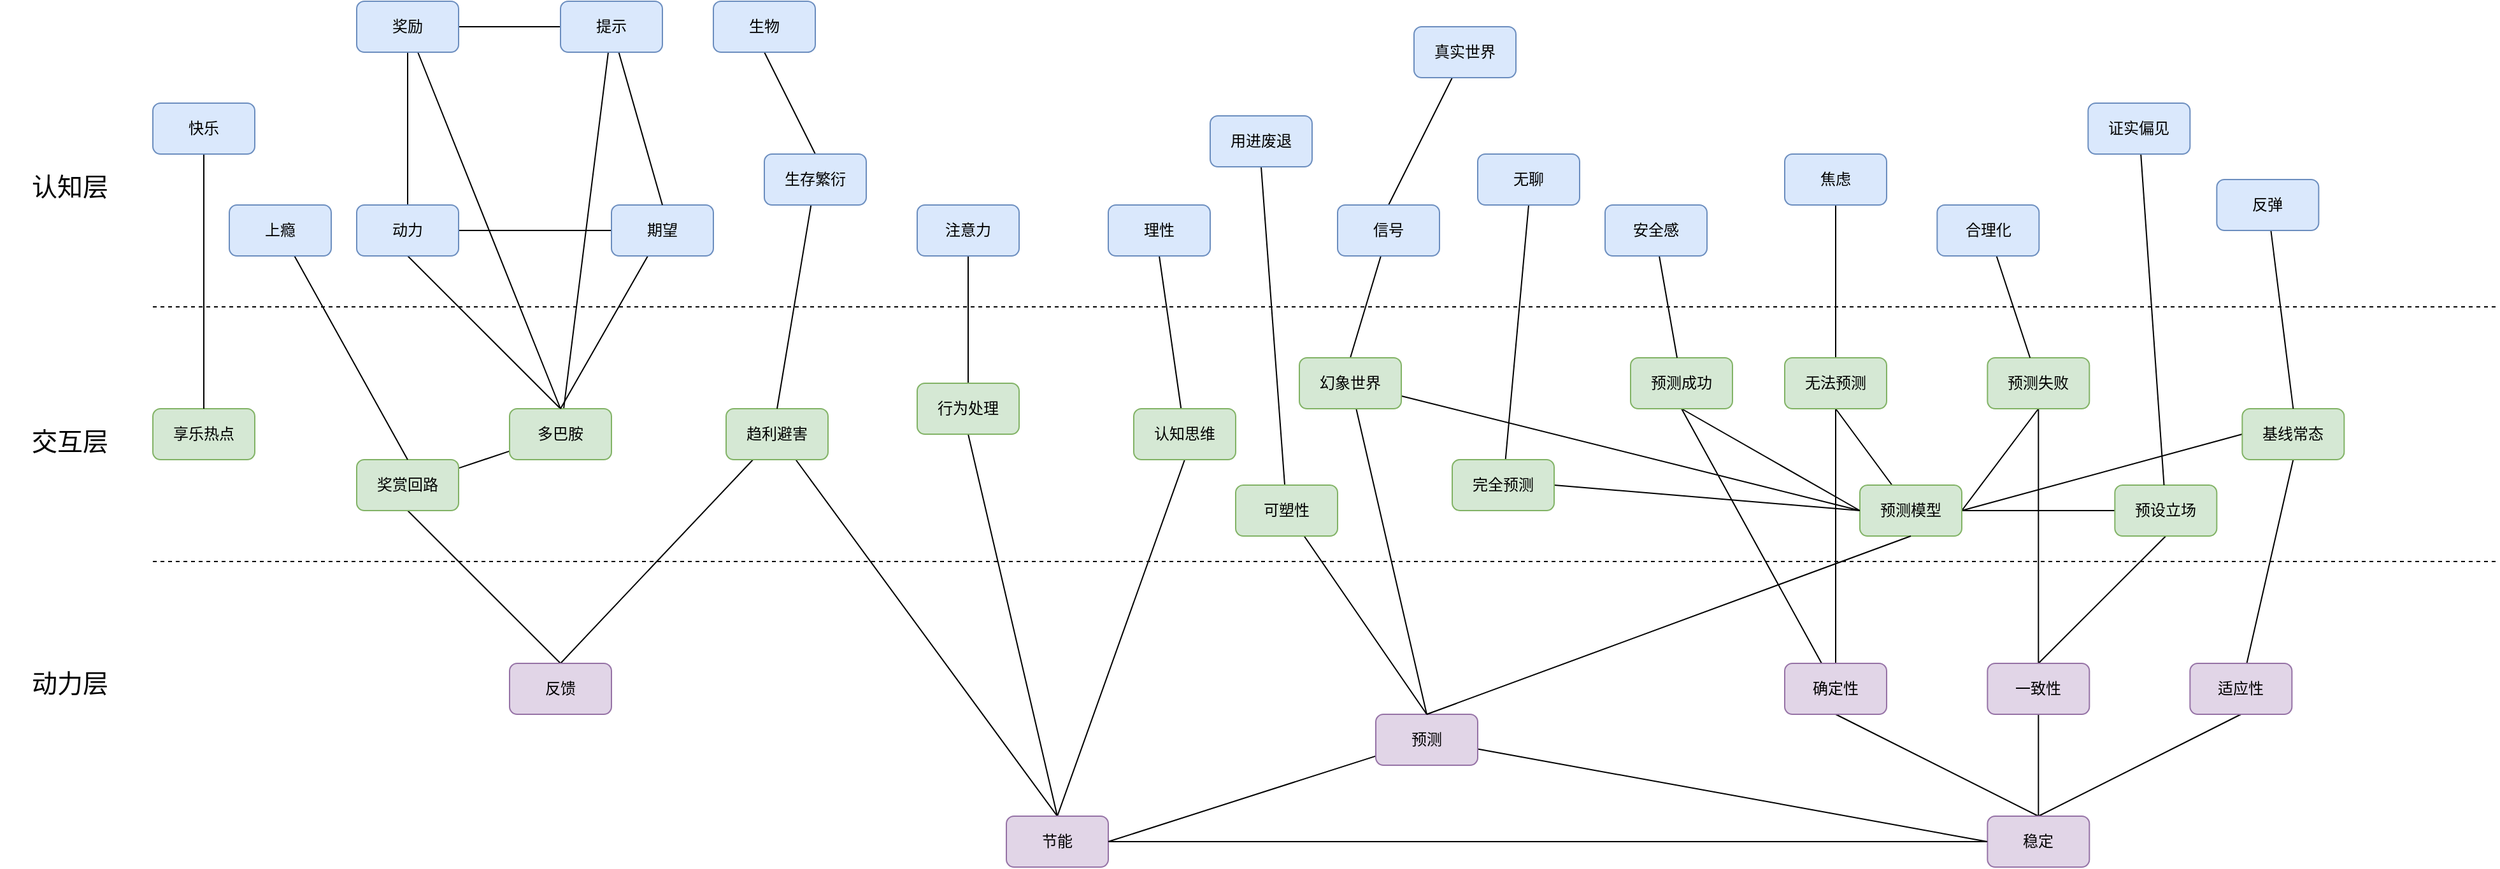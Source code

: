 <mxfile version="23.1.1" type="github">
  <diagram name="第 1 页" id="S1ESDCBF1DzJsObu27Jt">
    <mxGraphModel dx="2390" dy="1243" grid="1" gridSize="10" guides="1" tooltips="1" connect="1" arrows="1" fold="1" page="1" pageScale="1" pageWidth="827" pageHeight="1169" math="0" shadow="0">
      <root>
        <mxCell id="0" />
        <mxCell id="1" parent="0" />
        <mxCell id="J_500TB361rXNfJ9Qsu5-1" value="" style="endArrow=none;dashed=1;html=1;rounded=0;" edge="1" parent="1">
          <mxGeometry width="50" height="50" relative="1" as="geometry">
            <mxPoint x="160" y="440" as="sourcePoint" />
            <mxPoint x="2000" y="440" as="targetPoint" />
          </mxGeometry>
        </mxCell>
        <mxCell id="J_500TB361rXNfJ9Qsu5-2" value="" style="endArrow=none;dashed=1;html=1;rounded=0;" edge="1" parent="1">
          <mxGeometry width="50" height="50" relative="1" as="geometry">
            <mxPoint x="160" y="640" as="sourcePoint" />
            <mxPoint x="2000" y="640" as="targetPoint" />
          </mxGeometry>
        </mxCell>
        <mxCell id="J_500TB361rXNfJ9Qsu5-3" value="认知层" style="text;html=1;strokeColor=none;fillColor=none;align=center;verticalAlign=middle;whiteSpace=wrap;rounded=0;fontSize=20;" vertex="1" parent="1">
          <mxGeometry x="40" y="330" width="110" height="30" as="geometry" />
        </mxCell>
        <mxCell id="J_500TB361rXNfJ9Qsu5-4" value="交互层" style="text;html=1;strokeColor=none;fillColor=none;align=center;verticalAlign=middle;whiteSpace=wrap;rounded=0;fontSize=20;" vertex="1" parent="1">
          <mxGeometry x="40" y="530" width="110" height="30" as="geometry" />
        </mxCell>
        <mxCell id="J_500TB361rXNfJ9Qsu5-5" value="动力层" style="text;html=1;strokeColor=none;fillColor=none;align=center;verticalAlign=middle;whiteSpace=wrap;rounded=0;fontSize=20;" vertex="1" parent="1">
          <mxGeometry x="40" y="720" width="110" height="30" as="geometry" />
        </mxCell>
        <mxCell id="J_500TB361rXNfJ9Qsu5-52" style="edgeStyle=none;shape=connector;rounded=0;orthogonalLoop=1;jettySize=auto;html=1;entryX=0.5;entryY=0;entryDx=0;entryDy=0;labelBackgroundColor=default;strokeColor=default;align=center;verticalAlign=middle;fontFamily=Helvetica;fontSize=11;fontColor=default;endArrow=none;endFill=0;" edge="1" parent="1" source="J_500TB361rXNfJ9Qsu5-18" target="J_500TB361rXNfJ9Qsu5-50">
          <mxGeometry relative="1" as="geometry" />
        </mxCell>
        <mxCell id="J_500TB361rXNfJ9Qsu5-86" style="edgeStyle=none;shape=connector;rounded=0;orthogonalLoop=1;jettySize=auto;html=1;entryX=0.5;entryY=0;entryDx=0;entryDy=0;labelBackgroundColor=default;strokeColor=default;align=center;verticalAlign=middle;fontFamily=Helvetica;fontSize=11;fontColor=default;endArrow=none;endFill=0;" edge="1" parent="1" source="J_500TB361rXNfJ9Qsu5-18" target="J_500TB361rXNfJ9Qsu5-80">
          <mxGeometry relative="1" as="geometry" />
        </mxCell>
        <mxCell id="J_500TB361rXNfJ9Qsu5-18" value="趋利避害" style="rounded=1;whiteSpace=wrap;html=1;fillColor=#d5e8d4;strokeColor=#82b366;" vertex="1" parent="1">
          <mxGeometry x="610" y="520" width="80" height="40" as="geometry" />
        </mxCell>
        <mxCell id="J_500TB361rXNfJ9Qsu5-44" style="rounded=0;orthogonalLoop=1;jettySize=auto;html=1;entryX=0.5;entryY=0;entryDx=0;entryDy=0;endArrow=none;endFill=0;exitX=0.5;exitY=1;exitDx=0;exitDy=0;" edge="1" parent="1" source="J_500TB361rXNfJ9Qsu5-19" target="J_500TB361rXNfJ9Qsu5-43">
          <mxGeometry relative="1" as="geometry" />
        </mxCell>
        <mxCell id="J_500TB361rXNfJ9Qsu5-19" value="生物" style="rounded=1;whiteSpace=wrap;html=1;fillColor=#dae8fc;strokeColor=#6c8ebf;" vertex="1" parent="1">
          <mxGeometry x="600" y="200" width="80" height="40" as="geometry" />
        </mxCell>
        <mxCell id="J_500TB361rXNfJ9Qsu5-46" style="edgeStyle=none;shape=connector;rounded=0;orthogonalLoop=1;jettySize=auto;html=1;entryX=0.5;entryY=0;entryDx=0;entryDy=0;labelBackgroundColor=default;strokeColor=default;align=center;verticalAlign=middle;fontFamily=Helvetica;fontSize=11;fontColor=default;endArrow=none;endFill=0;" edge="1" parent="1" source="J_500TB361rXNfJ9Qsu5-43" target="J_500TB361rXNfJ9Qsu5-18">
          <mxGeometry relative="1" as="geometry" />
        </mxCell>
        <mxCell id="J_500TB361rXNfJ9Qsu5-43" value="生存繁衍" style="rounded=1;whiteSpace=wrap;html=1;fillColor=#dae8fc;strokeColor=#6c8ebf;" vertex="1" parent="1">
          <mxGeometry x="640" y="320" width="80" height="40" as="geometry" />
        </mxCell>
        <mxCell id="J_500TB361rXNfJ9Qsu5-56" style="edgeStyle=none;shape=connector;rounded=0;orthogonalLoop=1;jettySize=auto;html=1;labelBackgroundColor=default;strokeColor=default;align=center;verticalAlign=middle;fontFamily=Helvetica;fontSize=11;fontColor=default;endArrow=none;endFill=0;exitX=0.5;exitY=0;exitDx=0;exitDy=0;entryX=0.5;entryY=1;entryDx=0;entryDy=0;" edge="1" parent="1" source="J_500TB361rXNfJ9Qsu5-50" target="J_500TB361rXNfJ9Qsu5-78">
          <mxGeometry relative="1" as="geometry">
            <mxPoint x="860" y="560" as="targetPoint" />
          </mxGeometry>
        </mxCell>
        <mxCell id="J_500TB361rXNfJ9Qsu5-57" style="edgeStyle=none;shape=connector;rounded=0;orthogonalLoop=1;jettySize=auto;html=1;entryX=0.5;entryY=1;entryDx=0;entryDy=0;labelBackgroundColor=default;strokeColor=default;align=center;verticalAlign=middle;fontFamily=Helvetica;fontSize=11;fontColor=default;endArrow=none;endFill=0;exitX=0.5;exitY=0;exitDx=0;exitDy=0;" edge="1" parent="1" source="J_500TB361rXNfJ9Qsu5-50" target="J_500TB361rXNfJ9Qsu5-55">
          <mxGeometry relative="1" as="geometry" />
        </mxCell>
        <mxCell id="J_500TB361rXNfJ9Qsu5-131" style="edgeStyle=none;shape=connector;rounded=0;orthogonalLoop=1;jettySize=auto;html=1;entryX=0;entryY=0.5;entryDx=0;entryDy=0;labelBackgroundColor=default;strokeColor=default;align=center;verticalAlign=middle;fontFamily=Helvetica;fontSize=11;fontColor=default;endArrow=none;endFill=0;" edge="1" parent="1" source="J_500TB361rXNfJ9Qsu5-50" target="J_500TB361rXNfJ9Qsu5-92">
          <mxGeometry relative="1" as="geometry" />
        </mxCell>
        <mxCell id="J_500TB361rXNfJ9Qsu5-50" value="节能" style="rounded=1;whiteSpace=wrap;html=1;fillColor=#e1d5e7;strokeColor=#9673a6;" vertex="1" parent="1">
          <mxGeometry x="830" y="840" width="80" height="40" as="geometry" />
        </mxCell>
        <mxCell id="J_500TB361rXNfJ9Qsu5-91" style="edgeStyle=none;shape=connector;rounded=0;orthogonalLoop=1;jettySize=auto;html=1;entryX=0.5;entryY=1;entryDx=0;entryDy=0;labelBackgroundColor=default;strokeColor=default;align=center;verticalAlign=middle;fontFamily=Helvetica;fontSize=11;fontColor=default;endArrow=none;endFill=0;" edge="1" parent="1" source="J_500TB361rXNfJ9Qsu5-55" target="J_500TB361rXNfJ9Qsu5-90">
          <mxGeometry relative="1" as="geometry" />
        </mxCell>
        <mxCell id="J_500TB361rXNfJ9Qsu5-55" value="认知思维" style="rounded=1;whiteSpace=wrap;html=1;fillColor=#d5e8d4;strokeColor=#82b366;" vertex="1" parent="1">
          <mxGeometry x="930" y="520" width="80" height="40" as="geometry" />
        </mxCell>
        <mxCell id="J_500TB361rXNfJ9Qsu5-89" style="edgeStyle=none;shape=connector;rounded=0;orthogonalLoop=1;jettySize=auto;html=1;labelBackgroundColor=default;strokeColor=default;align=center;verticalAlign=middle;fontFamily=Helvetica;fontSize=11;fontColor=default;endArrow=none;endFill=0;" edge="1" parent="1" source="J_500TB361rXNfJ9Qsu5-78" target="J_500TB361rXNfJ9Qsu5-88">
          <mxGeometry relative="1" as="geometry" />
        </mxCell>
        <mxCell id="J_500TB361rXNfJ9Qsu5-78" value="行为处理" style="rounded=1;whiteSpace=wrap;html=1;fillColor=#d5e8d4;strokeColor=#82b366;" vertex="1" parent="1">
          <mxGeometry x="760" y="500" width="80" height="40" as="geometry" />
        </mxCell>
        <mxCell id="J_500TB361rXNfJ9Qsu5-83" style="edgeStyle=none;shape=connector;rounded=0;orthogonalLoop=1;jettySize=auto;html=1;entryX=0.5;entryY=1;entryDx=0;entryDy=0;labelBackgroundColor=default;strokeColor=default;align=center;verticalAlign=middle;fontFamily=Helvetica;fontSize=11;fontColor=default;endArrow=none;endFill=0;exitX=0.5;exitY=0;exitDx=0;exitDy=0;" edge="1" parent="1" source="J_500TB361rXNfJ9Qsu5-80" target="J_500TB361rXNfJ9Qsu5-82">
          <mxGeometry relative="1" as="geometry" />
        </mxCell>
        <mxCell id="J_500TB361rXNfJ9Qsu5-80" value="反馈" style="rounded=1;whiteSpace=wrap;html=1;fillColor=#e1d5e7;strokeColor=#9673a6;" vertex="1" parent="1">
          <mxGeometry x="440" y="720" width="80" height="40" as="geometry" />
        </mxCell>
        <mxCell id="J_500TB361rXNfJ9Qsu5-165" style="edgeStyle=none;shape=connector;rounded=0;orthogonalLoop=1;jettySize=auto;html=1;labelBackgroundColor=default;strokeColor=default;align=center;verticalAlign=middle;fontFamily=Helvetica;fontSize=11;fontColor=default;endArrow=none;endFill=0;" edge="1" parent="1" source="J_500TB361rXNfJ9Qsu5-82" target="J_500TB361rXNfJ9Qsu5-84">
          <mxGeometry relative="1" as="geometry" />
        </mxCell>
        <mxCell id="J_500TB361rXNfJ9Qsu5-82" value="奖赏回路" style="rounded=1;whiteSpace=wrap;html=1;fillColor=#d5e8d4;strokeColor=#82b366;" vertex="1" parent="1">
          <mxGeometry x="320" y="560" width="80" height="40" as="geometry" />
        </mxCell>
        <mxCell id="J_500TB361rXNfJ9Qsu5-154" style="edgeStyle=none;shape=connector;rounded=0;orthogonalLoop=1;jettySize=auto;html=1;entryX=0.5;entryY=1;entryDx=0;entryDy=0;labelBackgroundColor=default;strokeColor=default;align=center;verticalAlign=middle;fontFamily=Helvetica;fontSize=11;fontColor=default;endArrow=none;endFill=0;exitX=0.5;exitY=0;exitDx=0;exitDy=0;" edge="1" parent="1" source="J_500TB361rXNfJ9Qsu5-84" target="J_500TB361rXNfJ9Qsu5-152">
          <mxGeometry relative="1" as="geometry">
            <mxPoint x="520" y="520" as="sourcePoint" />
          </mxGeometry>
        </mxCell>
        <mxCell id="J_500TB361rXNfJ9Qsu5-168" style="edgeStyle=none;shape=connector;rounded=0;orthogonalLoop=1;jettySize=auto;html=1;labelBackgroundColor=default;strokeColor=default;align=center;verticalAlign=middle;fontFamily=Helvetica;fontSize=11;fontColor=default;endArrow=none;endFill=0;" edge="1" parent="1" source="J_500TB361rXNfJ9Qsu5-84" target="J_500TB361rXNfJ9Qsu5-166">
          <mxGeometry relative="1" as="geometry" />
        </mxCell>
        <mxCell id="J_500TB361rXNfJ9Qsu5-84" value="多巴胺" style="rounded=1;whiteSpace=wrap;html=1;fillColor=#d5e8d4;strokeColor=#82b366;" vertex="1" parent="1">
          <mxGeometry x="440" y="520" width="80" height="40" as="geometry" />
        </mxCell>
        <mxCell id="J_500TB361rXNfJ9Qsu5-88" value="注意力" style="rounded=1;whiteSpace=wrap;html=1;fillColor=#dae8fc;strokeColor=#6c8ebf;" vertex="1" parent="1">
          <mxGeometry x="760" y="360" width="80" height="40" as="geometry" />
        </mxCell>
        <mxCell id="J_500TB361rXNfJ9Qsu5-90" value="理性" style="rounded=1;whiteSpace=wrap;html=1;fillColor=#dae8fc;strokeColor=#6c8ebf;" vertex="1" parent="1">
          <mxGeometry x="910" y="360" width="80" height="40" as="geometry" />
        </mxCell>
        <mxCell id="J_500TB361rXNfJ9Qsu5-98" style="edgeStyle=none;shape=connector;rounded=0;orthogonalLoop=1;jettySize=auto;html=1;labelBackgroundColor=default;strokeColor=default;align=center;verticalAlign=middle;fontFamily=Helvetica;fontSize=11;fontColor=default;endArrow=none;endFill=0;" edge="1" parent="1" source="J_500TB361rXNfJ9Qsu5-92" target="J_500TB361rXNfJ9Qsu5-96">
          <mxGeometry relative="1" as="geometry" />
        </mxCell>
        <mxCell id="J_500TB361rXNfJ9Qsu5-99" style="edgeStyle=none;shape=connector;rounded=0;orthogonalLoop=1;jettySize=auto;html=1;entryX=0.5;entryY=1;entryDx=0;entryDy=0;labelBackgroundColor=default;strokeColor=default;align=center;verticalAlign=middle;fontFamily=Helvetica;fontSize=11;fontColor=default;endArrow=none;endFill=0;exitX=0.5;exitY=0;exitDx=0;exitDy=0;" edge="1" parent="1" source="J_500TB361rXNfJ9Qsu5-92" target="J_500TB361rXNfJ9Qsu5-95">
          <mxGeometry relative="1" as="geometry" />
        </mxCell>
        <mxCell id="J_500TB361rXNfJ9Qsu5-100" style="edgeStyle=none;shape=connector;rounded=0;orthogonalLoop=1;jettySize=auto;html=1;entryX=0.5;entryY=1;entryDx=0;entryDy=0;labelBackgroundColor=default;strokeColor=default;align=center;verticalAlign=middle;fontFamily=Helvetica;fontSize=11;fontColor=default;endArrow=none;endFill=0;exitX=0.5;exitY=0;exitDx=0;exitDy=0;" edge="1" parent="1" source="J_500TB361rXNfJ9Qsu5-92" target="J_500TB361rXNfJ9Qsu5-97">
          <mxGeometry relative="1" as="geometry" />
        </mxCell>
        <mxCell id="J_500TB361rXNfJ9Qsu5-92" value="稳定" style="rounded=1;whiteSpace=wrap;html=1;fillColor=#e1d5e7;strokeColor=#9673a6;" vertex="1" parent="1">
          <mxGeometry x="1600.17" y="840" width="80" height="40" as="geometry" />
        </mxCell>
        <mxCell id="J_500TB361rXNfJ9Qsu5-108" style="edgeStyle=none;shape=connector;rounded=0;orthogonalLoop=1;jettySize=auto;html=1;entryX=0.5;entryY=1;entryDx=0;entryDy=0;labelBackgroundColor=default;strokeColor=default;align=center;verticalAlign=middle;fontFamily=Helvetica;fontSize=11;fontColor=default;endArrow=none;endFill=0;" edge="1" parent="1" source="J_500TB361rXNfJ9Qsu5-95" target="J_500TB361rXNfJ9Qsu5-105">
          <mxGeometry relative="1" as="geometry" />
        </mxCell>
        <mxCell id="J_500TB361rXNfJ9Qsu5-112" style="edgeStyle=none;shape=connector;rounded=0;orthogonalLoop=1;jettySize=auto;html=1;entryX=0.5;entryY=1;entryDx=0;entryDy=0;labelBackgroundColor=default;strokeColor=default;align=center;verticalAlign=middle;fontFamily=Helvetica;fontSize=11;fontColor=default;endArrow=none;endFill=0;exitX=0.5;exitY=0;exitDx=0;exitDy=0;" edge="1" parent="1" source="J_500TB361rXNfJ9Qsu5-95" target="J_500TB361rXNfJ9Qsu5-106">
          <mxGeometry relative="1" as="geometry" />
        </mxCell>
        <mxCell id="J_500TB361rXNfJ9Qsu5-95" value="确定性" style="rounded=1;whiteSpace=wrap;html=1;fillColor=#e1d5e7;strokeColor=#9673a6;" vertex="1" parent="1">
          <mxGeometry x="1441" y="720" width="80" height="40" as="geometry" />
        </mxCell>
        <mxCell id="J_500TB361rXNfJ9Qsu5-117" style="edgeStyle=none;shape=connector;rounded=0;orthogonalLoop=1;jettySize=auto;html=1;entryX=0.5;entryY=1;entryDx=0;entryDy=0;labelBackgroundColor=default;strokeColor=default;align=center;verticalAlign=middle;fontFamily=Helvetica;fontSize=11;fontColor=default;endArrow=none;endFill=0;exitX=0.5;exitY=0;exitDx=0;exitDy=0;" edge="1" parent="1" source="J_500TB361rXNfJ9Qsu5-96" target="J_500TB361rXNfJ9Qsu5-115">
          <mxGeometry relative="1" as="geometry" />
        </mxCell>
        <mxCell id="J_500TB361rXNfJ9Qsu5-125" style="edgeStyle=none;shape=connector;rounded=0;orthogonalLoop=1;jettySize=auto;html=1;entryX=0.5;entryY=1;entryDx=0;entryDy=0;labelBackgroundColor=default;strokeColor=default;align=center;verticalAlign=middle;fontFamily=Helvetica;fontSize=11;fontColor=default;endArrow=none;endFill=0;exitX=0.5;exitY=0;exitDx=0;exitDy=0;" edge="1" parent="1" source="J_500TB361rXNfJ9Qsu5-96" target="J_500TB361rXNfJ9Qsu5-124">
          <mxGeometry relative="1" as="geometry" />
        </mxCell>
        <mxCell id="J_500TB361rXNfJ9Qsu5-96" value="一致性" style="rounded=1;whiteSpace=wrap;html=1;fillColor=#e1d5e7;strokeColor=#9673a6;" vertex="1" parent="1">
          <mxGeometry x="1600.17" y="720" width="80" height="40" as="geometry" />
        </mxCell>
        <mxCell id="J_500TB361rXNfJ9Qsu5-121" style="edgeStyle=none;shape=connector;rounded=0;orthogonalLoop=1;jettySize=auto;html=1;entryX=0.5;entryY=1;entryDx=0;entryDy=0;labelBackgroundColor=default;strokeColor=default;align=center;verticalAlign=middle;fontFamily=Helvetica;fontSize=11;fontColor=default;endArrow=none;endFill=0;" edge="1" parent="1" source="J_500TB361rXNfJ9Qsu5-97" target="J_500TB361rXNfJ9Qsu5-120">
          <mxGeometry relative="1" as="geometry" />
        </mxCell>
        <mxCell id="J_500TB361rXNfJ9Qsu5-97" value="适应性" style="rounded=1;whiteSpace=wrap;html=1;fillColor=#e1d5e7;strokeColor=#9673a6;" vertex="1" parent="1">
          <mxGeometry x="1759.17" y="720" width="80" height="40" as="geometry" />
        </mxCell>
        <mxCell id="J_500TB361rXNfJ9Qsu5-107" style="edgeStyle=none;shape=connector;rounded=0;orthogonalLoop=1;jettySize=auto;html=1;entryX=0.5;entryY=1;entryDx=0;entryDy=0;labelBackgroundColor=default;strokeColor=default;align=center;verticalAlign=middle;fontFamily=Helvetica;fontSize=11;fontColor=default;endArrow=none;endFill=0;exitX=0;exitY=0.5;exitDx=0;exitDy=0;" edge="1" parent="1" source="J_500TB361rXNfJ9Qsu5-101" target="J_500TB361rXNfJ9Qsu5-105">
          <mxGeometry relative="1" as="geometry">
            <mxPoint x="1500" y="591" as="sourcePoint" />
          </mxGeometry>
        </mxCell>
        <mxCell id="J_500TB361rXNfJ9Qsu5-111" style="edgeStyle=none;shape=connector;rounded=0;orthogonalLoop=1;jettySize=auto;html=1;entryX=0.5;entryY=1;entryDx=0;entryDy=0;labelBackgroundColor=default;strokeColor=default;align=center;verticalAlign=middle;fontFamily=Helvetica;fontSize=11;fontColor=default;endArrow=none;endFill=0;" edge="1" parent="1" source="J_500TB361rXNfJ9Qsu5-101" target="J_500TB361rXNfJ9Qsu5-106">
          <mxGeometry relative="1" as="geometry" />
        </mxCell>
        <mxCell id="J_500TB361rXNfJ9Qsu5-116" style="edgeStyle=none;shape=connector;rounded=0;orthogonalLoop=1;jettySize=auto;html=1;entryX=0.5;entryY=1;entryDx=0;entryDy=0;labelBackgroundColor=default;strokeColor=default;align=center;verticalAlign=middle;fontFamily=Helvetica;fontSize=11;fontColor=default;endArrow=none;endFill=0;exitX=1;exitY=0.5;exitDx=0;exitDy=0;" edge="1" parent="1" source="J_500TB361rXNfJ9Qsu5-101" target="J_500TB361rXNfJ9Qsu5-115">
          <mxGeometry relative="1" as="geometry">
            <mxPoint x="1560.503" y="560" as="sourcePoint" />
          </mxGeometry>
        </mxCell>
        <mxCell id="J_500TB361rXNfJ9Qsu5-128" style="edgeStyle=none;shape=connector;rounded=0;orthogonalLoop=1;jettySize=auto;html=1;entryX=0;entryY=0.5;entryDx=0;entryDy=0;labelBackgroundColor=default;strokeColor=default;align=center;verticalAlign=middle;fontFamily=Helvetica;fontSize=11;fontColor=default;endArrow=none;endFill=0;exitX=1;exitY=0.5;exitDx=0;exitDy=0;" edge="1" parent="1" source="J_500TB361rXNfJ9Qsu5-101" target="J_500TB361rXNfJ9Qsu5-124">
          <mxGeometry relative="1" as="geometry">
            <mxPoint x="1560.67" y="584.457" as="sourcePoint" />
          </mxGeometry>
        </mxCell>
        <mxCell id="J_500TB361rXNfJ9Qsu5-129" style="edgeStyle=none;shape=connector;rounded=0;orthogonalLoop=1;jettySize=auto;html=1;entryX=0;entryY=0.5;entryDx=0;entryDy=0;labelBackgroundColor=default;strokeColor=default;align=center;verticalAlign=middle;fontFamily=Helvetica;fontSize=11;fontColor=default;endArrow=none;endFill=0;exitX=1;exitY=0.5;exitDx=0;exitDy=0;" edge="1" parent="1" source="J_500TB361rXNfJ9Qsu5-101" target="J_500TB361rXNfJ9Qsu5-120">
          <mxGeometry relative="1" as="geometry">
            <mxPoint x="1561" y="574" as="sourcePoint" />
          </mxGeometry>
        </mxCell>
        <mxCell id="J_500TB361rXNfJ9Qsu5-133" style="edgeStyle=none;shape=connector;rounded=0;orthogonalLoop=1;jettySize=auto;html=1;entryX=1;entryY=0.5;entryDx=0;entryDy=0;labelBackgroundColor=default;strokeColor=default;align=center;verticalAlign=middle;fontFamily=Helvetica;fontSize=11;fontColor=default;endArrow=none;endFill=0;exitX=0;exitY=0.5;exitDx=0;exitDy=0;" edge="1" parent="1" source="J_500TB361rXNfJ9Qsu5-101" target="J_500TB361rXNfJ9Qsu5-132">
          <mxGeometry relative="1" as="geometry" />
        </mxCell>
        <mxCell id="J_500TB361rXNfJ9Qsu5-101" value="预测模型" style="rounded=1;whiteSpace=wrap;html=1;fillColor=#d5e8d4;strokeColor=#82b366;" vertex="1" parent="1">
          <mxGeometry x="1500" y="580" width="80" height="40" as="geometry" />
        </mxCell>
        <mxCell id="J_500TB361rXNfJ9Qsu5-105" value="预测成功" style="rounded=1;whiteSpace=wrap;html=1;fillColor=#d5e8d4;strokeColor=#82b366;" vertex="1" parent="1">
          <mxGeometry x="1320" y="480" width="80" height="40" as="geometry" />
        </mxCell>
        <mxCell id="J_500TB361rXNfJ9Qsu5-114" style="edgeStyle=none;shape=connector;rounded=0;orthogonalLoop=1;jettySize=auto;html=1;entryX=0.5;entryY=1;entryDx=0;entryDy=0;labelBackgroundColor=default;strokeColor=default;align=center;verticalAlign=middle;fontFamily=Helvetica;fontSize=11;fontColor=default;endArrow=none;endFill=0;" edge="1" parent="1" source="J_500TB361rXNfJ9Qsu5-106" target="J_500TB361rXNfJ9Qsu5-113">
          <mxGeometry relative="1" as="geometry" />
        </mxCell>
        <mxCell id="J_500TB361rXNfJ9Qsu5-106" value="无法预测" style="rounded=1;whiteSpace=wrap;html=1;fillColor=#d5e8d4;strokeColor=#82b366;" vertex="1" parent="1">
          <mxGeometry x="1441" y="480" width="80" height="40" as="geometry" />
        </mxCell>
        <mxCell id="J_500TB361rXNfJ9Qsu5-110" style="edgeStyle=none;shape=connector;rounded=0;orthogonalLoop=1;jettySize=auto;html=1;labelBackgroundColor=default;strokeColor=default;align=center;verticalAlign=middle;fontFamily=Helvetica;fontSize=11;fontColor=default;endArrow=none;endFill=0;" edge="1" parent="1" target="J_500TB361rXNfJ9Qsu5-105">
          <mxGeometry relative="1" as="geometry">
            <mxPoint x="1342.5" y="400" as="sourcePoint" />
          </mxGeometry>
        </mxCell>
        <mxCell id="J_500TB361rXNfJ9Qsu5-109" value="安全感" style="rounded=1;whiteSpace=wrap;html=1;fillColor=#dae8fc;strokeColor=#6c8ebf;" vertex="1" parent="1">
          <mxGeometry x="1300" y="360" width="80" height="40" as="geometry" />
        </mxCell>
        <mxCell id="J_500TB361rXNfJ9Qsu5-113" value="焦虑" style="rounded=1;whiteSpace=wrap;html=1;fillColor=#dae8fc;strokeColor=#6c8ebf;" vertex="1" parent="1">
          <mxGeometry x="1441" y="320" width="80" height="40" as="geometry" />
        </mxCell>
        <mxCell id="J_500TB361rXNfJ9Qsu5-115" value="预测失败" style="rounded=1;whiteSpace=wrap;html=1;fillColor=#d5e8d4;strokeColor=#82b366;" vertex="1" parent="1">
          <mxGeometry x="1600.17" y="480" width="80" height="40" as="geometry" />
        </mxCell>
        <mxCell id="J_500TB361rXNfJ9Qsu5-119" style="edgeStyle=none;shape=connector;rounded=0;orthogonalLoop=1;jettySize=auto;html=1;labelBackgroundColor=default;strokeColor=default;align=center;verticalAlign=middle;fontFamily=Helvetica;fontSize=11;fontColor=default;endArrow=none;endFill=0;" edge="1" parent="1" source="J_500TB361rXNfJ9Qsu5-118" target="J_500TB361rXNfJ9Qsu5-115">
          <mxGeometry relative="1" as="geometry" />
        </mxCell>
        <mxCell id="J_500TB361rXNfJ9Qsu5-118" value="合理化" style="rounded=1;whiteSpace=wrap;html=1;fillColor=#dae8fc;strokeColor=#6c8ebf;" vertex="1" parent="1">
          <mxGeometry x="1560.67" y="360" width="80" height="40" as="geometry" />
        </mxCell>
        <mxCell id="J_500TB361rXNfJ9Qsu5-120" value="基线常态" style="rounded=1;whiteSpace=wrap;html=1;fillColor=#d5e8d4;strokeColor=#82b366;" vertex="1" parent="1">
          <mxGeometry x="1800.17" y="520" width="80" height="40" as="geometry" />
        </mxCell>
        <mxCell id="J_500TB361rXNfJ9Qsu5-123" style="edgeStyle=none;shape=connector;rounded=0;orthogonalLoop=1;jettySize=auto;html=1;entryX=0.5;entryY=0;entryDx=0;entryDy=0;labelBackgroundColor=default;strokeColor=default;align=center;verticalAlign=middle;fontFamily=Helvetica;fontSize=11;fontColor=default;endArrow=none;endFill=0;" edge="1" parent="1" source="J_500TB361rXNfJ9Qsu5-122" target="J_500TB361rXNfJ9Qsu5-120">
          <mxGeometry relative="1" as="geometry" />
        </mxCell>
        <mxCell id="J_500TB361rXNfJ9Qsu5-122" value="反弹" style="rounded=1;whiteSpace=wrap;html=1;fillColor=#dae8fc;strokeColor=#6c8ebf;" vertex="1" parent="1">
          <mxGeometry x="1780.17" y="340" width="80" height="40" as="geometry" />
        </mxCell>
        <mxCell id="J_500TB361rXNfJ9Qsu5-124" value="预设立场" style="rounded=1;whiteSpace=wrap;html=1;fillColor=#d5e8d4;strokeColor=#82b366;" vertex="1" parent="1">
          <mxGeometry x="1700.17" y="580" width="80" height="40" as="geometry" />
        </mxCell>
        <mxCell id="J_500TB361rXNfJ9Qsu5-127" style="edgeStyle=none;shape=connector;rounded=0;orthogonalLoop=1;jettySize=auto;html=1;labelBackgroundColor=default;strokeColor=default;align=center;verticalAlign=middle;fontFamily=Helvetica;fontSize=11;fontColor=default;endArrow=none;endFill=0;" edge="1" parent="1" source="J_500TB361rXNfJ9Qsu5-126" target="J_500TB361rXNfJ9Qsu5-124">
          <mxGeometry relative="1" as="geometry" />
        </mxCell>
        <mxCell id="J_500TB361rXNfJ9Qsu5-126" value="证实偏见" style="rounded=1;whiteSpace=wrap;html=1;fillColor=#dae8fc;strokeColor=#6c8ebf;" vertex="1" parent="1">
          <mxGeometry x="1679.17" y="280" width="80" height="40" as="geometry" />
        </mxCell>
        <mxCell id="J_500TB361rXNfJ9Qsu5-135" style="edgeStyle=none;shape=connector;rounded=0;orthogonalLoop=1;jettySize=auto;html=1;entryX=0.5;entryY=1;entryDx=0;entryDy=0;labelBackgroundColor=default;strokeColor=default;align=center;verticalAlign=middle;fontFamily=Helvetica;fontSize=11;fontColor=default;endArrow=none;endFill=0;" edge="1" parent="1" source="J_500TB361rXNfJ9Qsu5-132" target="J_500TB361rXNfJ9Qsu5-134">
          <mxGeometry relative="1" as="geometry" />
        </mxCell>
        <mxCell id="J_500TB361rXNfJ9Qsu5-132" value="完全预测" style="rounded=1;whiteSpace=wrap;html=1;fillColor=#d5e8d4;strokeColor=#82b366;" vertex="1" parent="1">
          <mxGeometry x="1180" y="560" width="80" height="40" as="geometry" />
        </mxCell>
        <mxCell id="J_500TB361rXNfJ9Qsu5-134" value="无聊" style="rounded=1;whiteSpace=wrap;html=1;fillColor=#dae8fc;strokeColor=#6c8ebf;" vertex="1" parent="1">
          <mxGeometry x="1200" y="320" width="80" height="40" as="geometry" />
        </mxCell>
        <mxCell id="J_500TB361rXNfJ9Qsu5-150" style="edgeStyle=none;shape=connector;rounded=0;orthogonalLoop=1;jettySize=auto;html=1;entryX=1;entryY=0.5;entryDx=0;entryDy=0;labelBackgroundColor=default;strokeColor=default;align=center;verticalAlign=middle;fontFamily=Helvetica;fontSize=11;fontColor=default;endArrow=none;endFill=0;" edge="1" parent="1" source="J_500TB361rXNfJ9Qsu5-136" target="J_500TB361rXNfJ9Qsu5-50">
          <mxGeometry relative="1" as="geometry" />
        </mxCell>
        <mxCell id="J_500TB361rXNfJ9Qsu5-151" style="edgeStyle=none;shape=connector;rounded=0;orthogonalLoop=1;jettySize=auto;html=1;labelBackgroundColor=default;strokeColor=default;align=center;verticalAlign=middle;fontFamily=Helvetica;fontSize=11;fontColor=default;endArrow=none;endFill=0;" edge="1" parent="1" source="J_500TB361rXNfJ9Qsu5-136">
          <mxGeometry relative="1" as="geometry">
            <mxPoint x="1600" y="860" as="targetPoint" />
          </mxGeometry>
        </mxCell>
        <mxCell id="J_500TB361rXNfJ9Qsu5-136" value="预测" style="rounded=1;whiteSpace=wrap;html=1;fillColor=#e1d5e7;strokeColor=#9673a6;" vertex="1" parent="1">
          <mxGeometry x="1120" y="760" width="80" height="40" as="geometry" />
        </mxCell>
        <mxCell id="J_500TB361rXNfJ9Qsu5-137" style="edgeStyle=none;shape=connector;rounded=0;orthogonalLoop=1;jettySize=auto;html=1;labelBackgroundColor=default;strokeColor=default;align=center;verticalAlign=middle;fontFamily=Helvetica;fontSize=11;fontColor=default;endArrow=none;endFill=0;exitX=0.5;exitY=0;exitDx=0;exitDy=0;" edge="1" parent="1" source="J_500TB361rXNfJ9Qsu5-136">
          <mxGeometry relative="1" as="geometry">
            <mxPoint x="1540" y="620" as="targetPoint" />
          </mxGeometry>
        </mxCell>
        <mxCell id="J_500TB361rXNfJ9Qsu5-140" style="edgeStyle=none;shape=connector;rounded=0;orthogonalLoop=1;jettySize=auto;html=1;entryX=0.5;entryY=0;entryDx=0;entryDy=0;labelBackgroundColor=default;strokeColor=default;align=center;verticalAlign=middle;fontFamily=Helvetica;fontSize=11;fontColor=default;endArrow=none;endFill=0;" edge="1" parent="1" source="J_500TB361rXNfJ9Qsu5-138" target="J_500TB361rXNfJ9Qsu5-139">
          <mxGeometry relative="1" as="geometry" />
        </mxCell>
        <mxCell id="J_500TB361rXNfJ9Qsu5-138" value="真实世界" style="rounded=1;whiteSpace=wrap;html=1;fillColor=#dae8fc;strokeColor=#6c8ebf;" vertex="1" parent="1">
          <mxGeometry x="1150" y="220" width="80" height="40" as="geometry" />
        </mxCell>
        <mxCell id="J_500TB361rXNfJ9Qsu5-141" style="edgeStyle=none;shape=connector;rounded=0;orthogonalLoop=1;jettySize=auto;html=1;labelBackgroundColor=default;strokeColor=default;align=center;verticalAlign=middle;fontFamily=Helvetica;fontSize=11;fontColor=default;endArrow=none;endFill=0;entryX=0.5;entryY=0;entryDx=0;entryDy=0;" edge="1" parent="1" source="J_500TB361rXNfJ9Qsu5-139" target="J_500TB361rXNfJ9Qsu5-142">
          <mxGeometry relative="1" as="geometry">
            <mxPoint x="1090" y="520" as="targetPoint" />
          </mxGeometry>
        </mxCell>
        <mxCell id="J_500TB361rXNfJ9Qsu5-139" value="信号" style="rounded=1;whiteSpace=wrap;html=1;fillColor=#dae8fc;strokeColor=#6c8ebf;" vertex="1" parent="1">
          <mxGeometry x="1090" y="360" width="80" height="40" as="geometry" />
        </mxCell>
        <mxCell id="J_500TB361rXNfJ9Qsu5-144" style="edgeStyle=none;shape=connector;rounded=0;orthogonalLoop=1;jettySize=auto;html=1;entryX=0.5;entryY=0;entryDx=0;entryDy=0;labelBackgroundColor=default;strokeColor=default;align=center;verticalAlign=middle;fontFamily=Helvetica;fontSize=11;fontColor=default;endArrow=none;endFill=0;" edge="1" parent="1" source="J_500TB361rXNfJ9Qsu5-142" target="J_500TB361rXNfJ9Qsu5-136">
          <mxGeometry relative="1" as="geometry" />
        </mxCell>
        <mxCell id="J_500TB361rXNfJ9Qsu5-145" style="edgeStyle=none;shape=connector;rounded=0;orthogonalLoop=1;jettySize=auto;html=1;entryX=0;entryY=0.5;entryDx=0;entryDy=0;labelBackgroundColor=default;strokeColor=default;align=center;verticalAlign=middle;fontFamily=Helvetica;fontSize=11;fontColor=default;endArrow=none;endFill=0;" edge="1" parent="1" source="J_500TB361rXNfJ9Qsu5-142" target="J_500TB361rXNfJ9Qsu5-101">
          <mxGeometry relative="1" as="geometry" />
        </mxCell>
        <mxCell id="J_500TB361rXNfJ9Qsu5-142" value="幻象世界" style="rounded=1;whiteSpace=wrap;html=1;fillColor=#d5e8d4;strokeColor=#82b366;" vertex="1" parent="1">
          <mxGeometry x="1060" y="480" width="80" height="40" as="geometry" />
        </mxCell>
        <mxCell id="J_500TB361rXNfJ9Qsu5-147" style="edgeStyle=none;shape=connector;rounded=0;orthogonalLoop=1;jettySize=auto;html=1;entryX=0.5;entryY=0;entryDx=0;entryDy=0;labelBackgroundColor=default;strokeColor=default;align=center;verticalAlign=middle;fontFamily=Helvetica;fontSize=11;fontColor=default;endArrow=none;endFill=0;" edge="1" parent="1" source="J_500TB361rXNfJ9Qsu5-146" target="J_500TB361rXNfJ9Qsu5-136">
          <mxGeometry relative="1" as="geometry" />
        </mxCell>
        <mxCell id="J_500TB361rXNfJ9Qsu5-149" style="edgeStyle=none;shape=connector;rounded=0;orthogonalLoop=1;jettySize=auto;html=1;entryX=0.5;entryY=1;entryDx=0;entryDy=0;labelBackgroundColor=default;strokeColor=default;align=center;verticalAlign=middle;fontFamily=Helvetica;fontSize=11;fontColor=default;endArrow=none;endFill=0;" edge="1" parent="1" source="J_500TB361rXNfJ9Qsu5-146" target="J_500TB361rXNfJ9Qsu5-148">
          <mxGeometry relative="1" as="geometry" />
        </mxCell>
        <mxCell id="J_500TB361rXNfJ9Qsu5-146" value="可塑性" style="rounded=1;whiteSpace=wrap;html=1;fillColor=#d5e8d4;strokeColor=#82b366;" vertex="1" parent="1">
          <mxGeometry x="1010" y="580" width="80" height="40" as="geometry" />
        </mxCell>
        <mxCell id="J_500TB361rXNfJ9Qsu5-148" value="用进废退" style="rounded=1;whiteSpace=wrap;html=1;fillColor=#dae8fc;strokeColor=#6c8ebf;" vertex="1" parent="1">
          <mxGeometry x="990" y="290" width="80" height="40" as="geometry" />
        </mxCell>
        <mxCell id="J_500TB361rXNfJ9Qsu5-156" style="edgeStyle=none;shape=connector;rounded=0;orthogonalLoop=1;jettySize=auto;html=1;entryX=0;entryY=0.5;entryDx=0;entryDy=0;labelBackgroundColor=default;strokeColor=default;align=center;verticalAlign=middle;fontFamily=Helvetica;fontSize=11;fontColor=default;endArrow=none;endFill=0;" edge="1" parent="1" source="J_500TB361rXNfJ9Qsu5-152" target="J_500TB361rXNfJ9Qsu5-155">
          <mxGeometry relative="1" as="geometry" />
        </mxCell>
        <mxCell id="J_500TB361rXNfJ9Qsu5-162" style="edgeStyle=none;shape=connector;rounded=0;orthogonalLoop=1;jettySize=auto;html=1;labelBackgroundColor=default;strokeColor=default;align=center;verticalAlign=middle;fontFamily=Helvetica;fontSize=11;fontColor=default;endArrow=none;endFill=0;" edge="1" parent="1" source="J_500TB361rXNfJ9Qsu5-152" target="J_500TB361rXNfJ9Qsu5-161">
          <mxGeometry relative="1" as="geometry" />
        </mxCell>
        <mxCell id="J_500TB361rXNfJ9Qsu5-152" value="动力" style="rounded=1;whiteSpace=wrap;html=1;fillColor=#dae8fc;strokeColor=#6c8ebf;" vertex="1" parent="1">
          <mxGeometry x="320" y="360" width="80" height="40" as="geometry" />
        </mxCell>
        <mxCell id="J_500TB361rXNfJ9Qsu5-157" style="edgeStyle=none;shape=connector;rounded=0;orthogonalLoop=1;jettySize=auto;html=1;labelBackgroundColor=default;strokeColor=default;align=center;verticalAlign=middle;fontFamily=Helvetica;fontSize=11;fontColor=default;endArrow=none;endFill=0;entryX=0.5;entryY=0;entryDx=0;entryDy=0;" edge="1" parent="1" source="J_500TB361rXNfJ9Qsu5-155" target="J_500TB361rXNfJ9Qsu5-84">
          <mxGeometry relative="1" as="geometry" />
        </mxCell>
        <mxCell id="J_500TB361rXNfJ9Qsu5-155" value="期望" style="rounded=1;whiteSpace=wrap;html=1;fillColor=#dae8fc;strokeColor=#6c8ebf;" vertex="1" parent="1">
          <mxGeometry x="520" y="360" width="80" height="40" as="geometry" />
        </mxCell>
        <mxCell id="J_500TB361rXNfJ9Qsu5-158" value="享乐热点" style="rounded=1;whiteSpace=wrap;html=1;fillColor=#d5e8d4;strokeColor=#82b366;" vertex="1" parent="1">
          <mxGeometry x="160" y="520" width="80" height="40" as="geometry" />
        </mxCell>
        <mxCell id="J_500TB361rXNfJ9Qsu5-160" style="edgeStyle=none;shape=connector;rounded=0;orthogonalLoop=1;jettySize=auto;html=1;labelBackgroundColor=default;strokeColor=default;align=center;verticalAlign=middle;fontFamily=Helvetica;fontSize=11;fontColor=default;endArrow=none;endFill=0;" edge="1" parent="1" source="J_500TB361rXNfJ9Qsu5-159" target="J_500TB361rXNfJ9Qsu5-158">
          <mxGeometry relative="1" as="geometry" />
        </mxCell>
        <mxCell id="J_500TB361rXNfJ9Qsu5-159" value="快乐" style="rounded=1;whiteSpace=wrap;html=1;fillColor=#dae8fc;strokeColor=#6c8ebf;" vertex="1" parent="1">
          <mxGeometry x="160" y="280" width="80" height="40" as="geometry" />
        </mxCell>
        <mxCell id="J_500TB361rXNfJ9Qsu5-163" style="edgeStyle=none;shape=connector;rounded=0;orthogonalLoop=1;jettySize=auto;html=1;entryX=0;entryY=0.5;entryDx=0;entryDy=0;labelBackgroundColor=default;strokeColor=default;align=center;verticalAlign=middle;fontFamily=Helvetica;fontSize=11;fontColor=default;endArrow=none;endFill=0;" edge="1" parent="1" source="J_500TB361rXNfJ9Qsu5-161" target="J_500TB361rXNfJ9Qsu5-166">
          <mxGeometry relative="1" as="geometry" />
        </mxCell>
        <mxCell id="J_500TB361rXNfJ9Qsu5-164" style="edgeStyle=none;shape=connector;rounded=0;orthogonalLoop=1;jettySize=auto;html=1;entryX=0.5;entryY=0;entryDx=0;entryDy=0;labelBackgroundColor=default;strokeColor=default;align=center;verticalAlign=middle;fontFamily=Helvetica;fontSize=11;fontColor=default;endArrow=none;endFill=0;" edge="1" parent="1" source="J_500TB361rXNfJ9Qsu5-161" target="J_500TB361rXNfJ9Qsu5-84">
          <mxGeometry relative="1" as="geometry" />
        </mxCell>
        <mxCell id="J_500TB361rXNfJ9Qsu5-161" value="奖励" style="rounded=1;whiteSpace=wrap;html=1;fillColor=#dae8fc;strokeColor=#6c8ebf;" vertex="1" parent="1">
          <mxGeometry x="320" y="200" width="80" height="40" as="geometry" />
        </mxCell>
        <mxCell id="J_500TB361rXNfJ9Qsu5-167" style="edgeStyle=none;shape=connector;rounded=0;orthogonalLoop=1;jettySize=auto;html=1;entryX=0.5;entryY=0;entryDx=0;entryDy=0;labelBackgroundColor=default;strokeColor=default;align=center;verticalAlign=middle;fontFamily=Helvetica;fontSize=11;fontColor=default;endArrow=none;endFill=0;" edge="1" parent="1" source="J_500TB361rXNfJ9Qsu5-166" target="J_500TB361rXNfJ9Qsu5-155">
          <mxGeometry relative="1" as="geometry" />
        </mxCell>
        <mxCell id="J_500TB361rXNfJ9Qsu5-166" value="提示" style="rounded=1;whiteSpace=wrap;html=1;fillColor=#dae8fc;strokeColor=#6c8ebf;" vertex="1" parent="1">
          <mxGeometry x="480" y="200" width="80" height="40" as="geometry" />
        </mxCell>
        <mxCell id="J_500TB361rXNfJ9Qsu5-170" style="edgeStyle=none;shape=connector;rounded=0;orthogonalLoop=1;jettySize=auto;html=1;entryX=0.5;entryY=0;entryDx=0;entryDy=0;labelBackgroundColor=default;strokeColor=default;align=center;verticalAlign=middle;fontFamily=Helvetica;fontSize=11;fontColor=default;endArrow=none;endFill=0;" edge="1" parent="1" source="J_500TB361rXNfJ9Qsu5-169" target="J_500TB361rXNfJ9Qsu5-82">
          <mxGeometry relative="1" as="geometry" />
        </mxCell>
        <mxCell id="J_500TB361rXNfJ9Qsu5-169" value="上瘾" style="rounded=1;whiteSpace=wrap;html=1;fillColor=#dae8fc;strokeColor=#6c8ebf;" vertex="1" parent="1">
          <mxGeometry x="220" y="360" width="80" height="40" as="geometry" />
        </mxCell>
      </root>
    </mxGraphModel>
  </diagram>
</mxfile>
